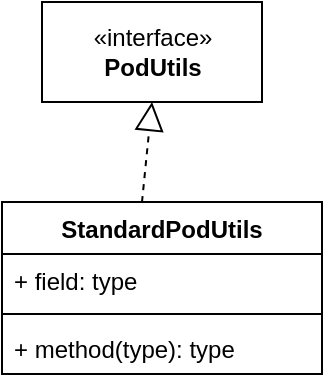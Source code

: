 <mxfile version="13.6.2" type="device" pages="2"><diagram id="Z6anqfpSefVdmBjHIfYf" name="kubernetes-core"><mxGraphModel dx="946" dy="598" grid="1" gridSize="10" guides="1" tooltips="1" connect="1" arrows="1" fold="1" page="1" pageScale="1" pageWidth="3300" pageHeight="4681" math="0" shadow="0"><root><mxCell id="0"/><mxCell id="1" parent="0"/><mxCell id="deV8D5DDM8W7HdrbSN_0-1" value="«interface»&lt;br&gt;&lt;b&gt;PodUtils&lt;/b&gt;" style="html=1;" vertex="1" parent="1"><mxGeometry x="340" y="160" width="110" height="50" as="geometry"/></mxCell><mxCell id="deV8D5DDM8W7HdrbSN_0-2" value="StandardPodUtils" style="swimlane;fontStyle=1;align=center;verticalAlign=top;childLayout=stackLayout;horizontal=1;startSize=26;horizontalStack=0;resizeParent=1;resizeParentMax=0;resizeLast=0;collapsible=1;marginBottom=0;" vertex="1" parent="1"><mxGeometry x="320" y="260" width="160" height="86" as="geometry"/></mxCell><mxCell id="deV8D5DDM8W7HdrbSN_0-6" value="" style="endArrow=block;dashed=1;endFill=0;endSize=12;html=1;entryX=0.5;entryY=1;entryDx=0;entryDy=0;" edge="1" parent="deV8D5DDM8W7HdrbSN_0-2" target="deV8D5DDM8W7HdrbSN_0-1"><mxGeometry width="160" relative="1" as="geometry"><mxPoint x="70" as="sourcePoint"/><mxPoint x="230" as="targetPoint"/></mxGeometry></mxCell><mxCell id="deV8D5DDM8W7HdrbSN_0-3" value="+ field: type" style="text;strokeColor=none;fillColor=none;align=left;verticalAlign=top;spacingLeft=4;spacingRight=4;overflow=hidden;rotatable=0;points=[[0,0.5],[1,0.5]];portConstraint=eastwest;" vertex="1" parent="deV8D5DDM8W7HdrbSN_0-2"><mxGeometry y="26" width="160" height="26" as="geometry"/></mxCell><mxCell id="deV8D5DDM8W7HdrbSN_0-4" value="" style="line;strokeWidth=1;fillColor=none;align=left;verticalAlign=middle;spacingTop=-1;spacingLeft=3;spacingRight=3;rotatable=0;labelPosition=right;points=[];portConstraint=eastwest;" vertex="1" parent="deV8D5DDM8W7HdrbSN_0-2"><mxGeometry y="52" width="160" height="8" as="geometry"/></mxCell><mxCell id="deV8D5DDM8W7HdrbSN_0-5" value="+ method(type): type" style="text;strokeColor=none;fillColor=none;align=left;verticalAlign=top;spacingLeft=4;spacingRight=4;overflow=hidden;rotatable=0;points=[[0,0.5],[1,0.5]];portConstraint=eastwest;" vertex="1" parent="deV8D5DDM8W7HdrbSN_0-2"><mxGeometry y="60" width="160" height="26" as="geometry"/></mxCell></root></mxGraphModel></diagram><diagram id="ypJ6OvdTY5cNfhxwAivl" name="kubernetes-discovery"><mxGraphModel dx="946" dy="598" grid="1" gridSize="10" guides="1" tooltips="1" connect="1" arrows="1" fold="1" page="1" pageScale="1" pageWidth="3300" pageHeight="4681" math="0" shadow="0"><root><mxCell id="LHtuClLX5uUfOkCaBi8t-0"/><mxCell id="LHtuClLX5uUfOkCaBi8t-1" parent="LHtuClLX5uUfOkCaBi8t-0"/></root></mxGraphModel></diagram></mxfile>